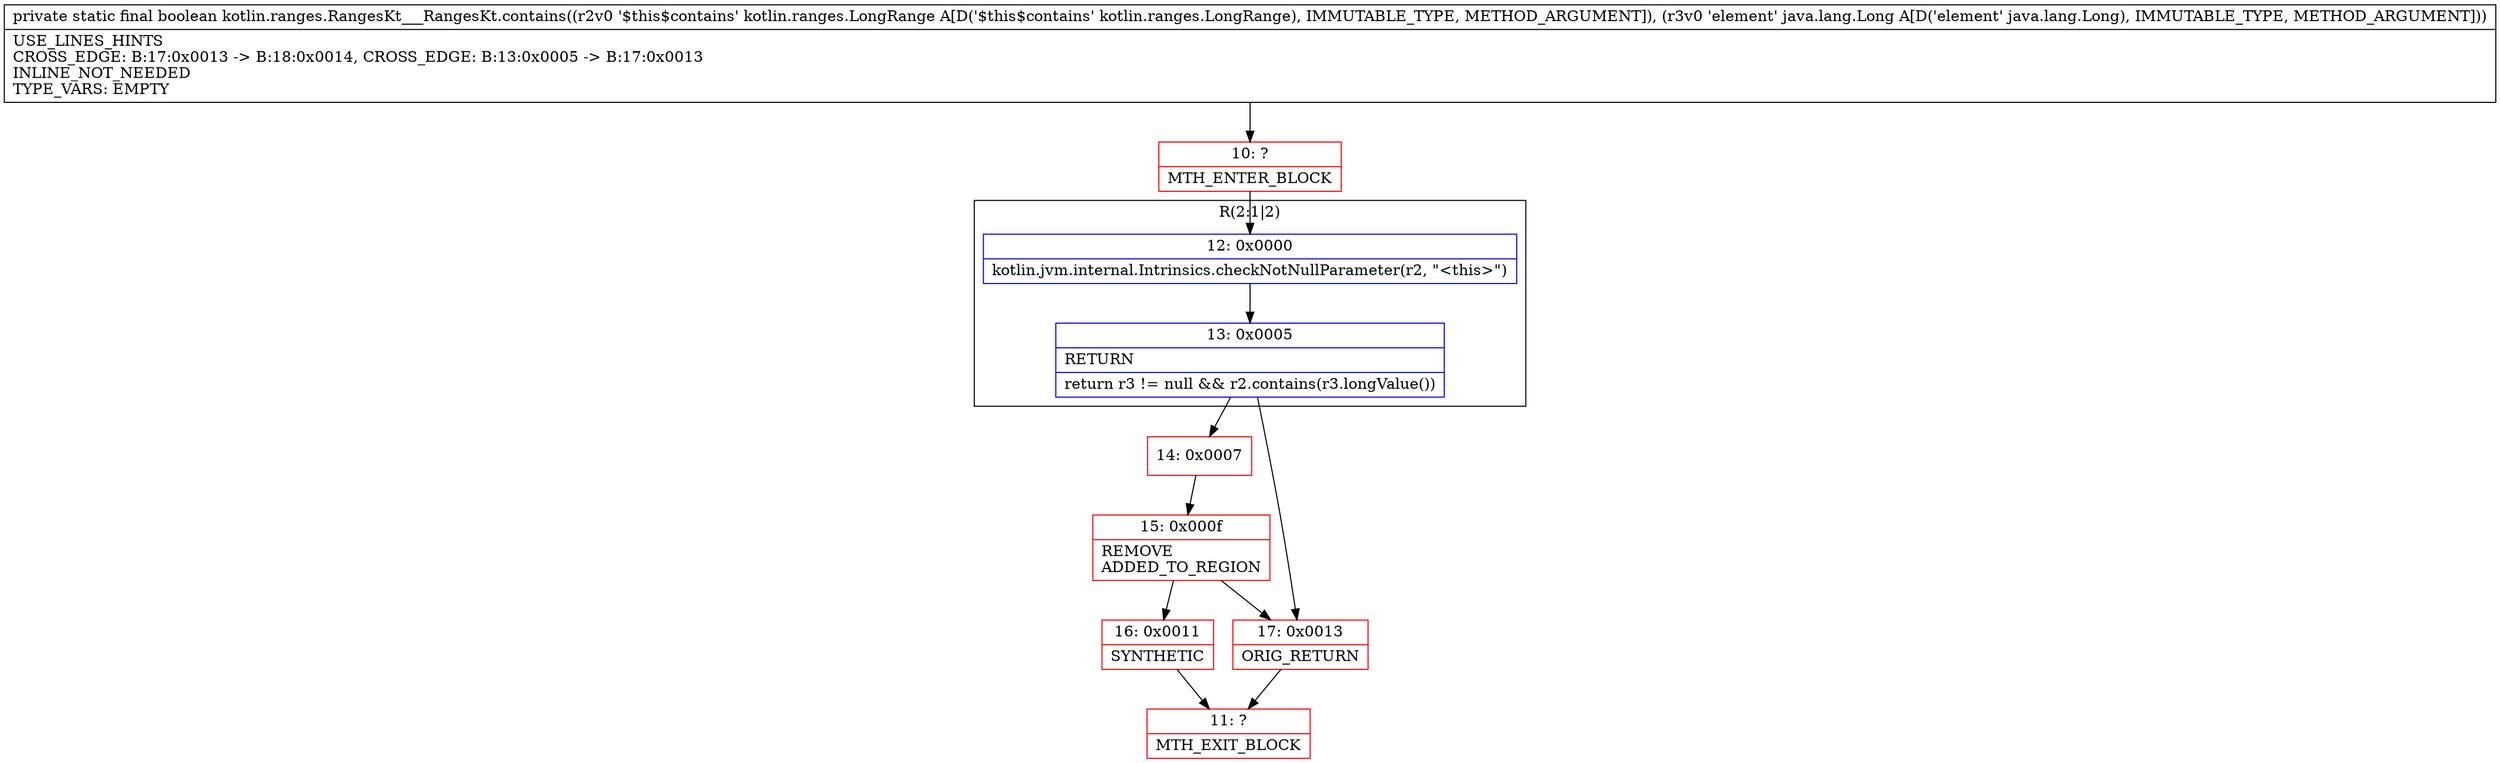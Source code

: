digraph "CFG forkotlin.ranges.RangesKt___RangesKt.contains(Lkotlin\/ranges\/LongRange;Ljava\/lang\/Long;)Z" {
subgraph cluster_Region_1563511402 {
label = "R(2:1|2)";
node [shape=record,color=blue];
Node_12 [shape=record,label="{12\:\ 0x0000|kotlin.jvm.internal.Intrinsics.checkNotNullParameter(r2, \"\<this\>\")\l}"];
Node_13 [shape=record,label="{13\:\ 0x0005|RETURN\l|return r3 != null && r2.contains(r3.longValue())\l}"];
}
Node_10 [shape=record,color=red,label="{10\:\ ?|MTH_ENTER_BLOCK\l}"];
Node_14 [shape=record,color=red,label="{14\:\ 0x0007}"];
Node_15 [shape=record,color=red,label="{15\:\ 0x000f|REMOVE\lADDED_TO_REGION\l}"];
Node_16 [shape=record,color=red,label="{16\:\ 0x0011|SYNTHETIC\l}"];
Node_11 [shape=record,color=red,label="{11\:\ ?|MTH_EXIT_BLOCK\l}"];
Node_17 [shape=record,color=red,label="{17\:\ 0x0013|ORIG_RETURN\l}"];
MethodNode[shape=record,label="{private static final boolean kotlin.ranges.RangesKt___RangesKt.contains((r2v0 '$this$contains' kotlin.ranges.LongRange A[D('$this$contains' kotlin.ranges.LongRange), IMMUTABLE_TYPE, METHOD_ARGUMENT]), (r3v0 'element' java.lang.Long A[D('element' java.lang.Long), IMMUTABLE_TYPE, METHOD_ARGUMENT]))  | USE_LINES_HINTS\lCROSS_EDGE: B:17:0x0013 \-\> B:18:0x0014, CROSS_EDGE: B:13:0x0005 \-\> B:17:0x0013\lINLINE_NOT_NEEDED\lTYPE_VARS: EMPTY\l}"];
MethodNode -> Node_10;Node_12 -> Node_13;
Node_13 -> Node_14;
Node_13 -> Node_17;
Node_10 -> Node_12;
Node_14 -> Node_15;
Node_15 -> Node_16;
Node_15 -> Node_17;
Node_16 -> Node_11;
Node_17 -> Node_11;
}


